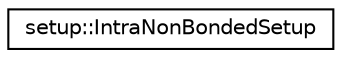 digraph "Graphical Class Hierarchy"
{
 // LATEX_PDF_SIZE
  edge [fontname="Helvetica",fontsize="10",labelfontname="Helvetica",labelfontsize="10"];
  node [fontname="Helvetica",fontsize="10",shape=record];
  rankdir="LR";
  Node0 [label="setup::IntraNonBondedSetup",height=0.2,width=0.4,color="black", fillcolor="white", style="filled",URL="$classsetup_1_1IntraNonBondedSetup.html",tooltip="Setup intra non bonded interactions."];
}
